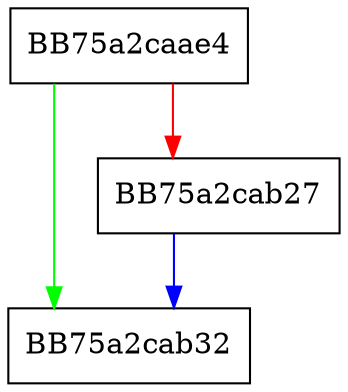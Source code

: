 digraph _Calculate_growth {
  node [shape="box"];
  graph [splines=ortho];
  BB75a2caae4 -> BB75a2cab32 [color="green"];
  BB75a2caae4 -> BB75a2cab27 [color="red"];
  BB75a2cab27 -> BB75a2cab32 [color="blue"];
}